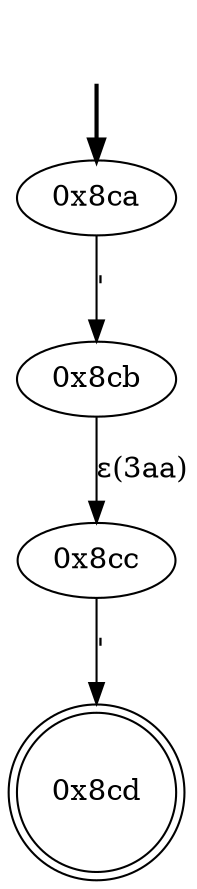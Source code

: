 digraph {
	fake [style=invisible]
	"0x8ca" [root=true]
	"0x8cb"
	"0x8cc"
	"0x8cd" [shape=doublecircle]
	fake -> "0x8ca" [style=bold]
	"0x8ca" -> "0x8cb" [label="'"]
	"0x8cc" -> "0x8cd" [label="'"]
	"0x8cb" -> "0x8cc" [label="ε(3aa)"]
}
